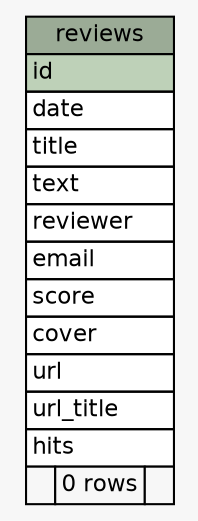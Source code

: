 // dot 2.38.0 on Mac OS X 10.9.4
// SchemaSpy rev 590
digraph "reviews" {
  graph [
    rankdir="RL"
    bgcolor="#f7f7f7"
    nodesep="0.18"
    ranksep="0.46"
    fontname="Helvetica"
    fontsize="11"
  ];
  node [
    fontname="Helvetica"
    fontsize="11"
    shape="plaintext"
  ];
  edge [
    arrowsize="0.8"
  ];
  "reviews" [
    label=<
    <TABLE BORDER="0" CELLBORDER="1" CELLSPACING="0" BGCOLOR="#ffffff">
      <TR><TD COLSPAN="3" BGCOLOR="#9bab96" ALIGN="CENTER">reviews</TD></TR>
      <TR><TD PORT="id" COLSPAN="3" BGCOLOR="#bed1b8" ALIGN="LEFT">id</TD></TR>
      <TR><TD PORT="date" COLSPAN="3" ALIGN="LEFT">date</TD></TR>
      <TR><TD PORT="title" COLSPAN="3" ALIGN="LEFT">title</TD></TR>
      <TR><TD PORT="text" COLSPAN="3" ALIGN="LEFT">text</TD></TR>
      <TR><TD PORT="reviewer" COLSPAN="3" ALIGN="LEFT">reviewer</TD></TR>
      <TR><TD PORT="email" COLSPAN="3" ALIGN="LEFT">email</TD></TR>
      <TR><TD PORT="score" COLSPAN="3" ALIGN="LEFT">score</TD></TR>
      <TR><TD PORT="cover" COLSPAN="3" ALIGN="LEFT">cover</TD></TR>
      <TR><TD PORT="url" COLSPAN="3" ALIGN="LEFT">url</TD></TR>
      <TR><TD PORT="url_title" COLSPAN="3" ALIGN="LEFT">url_title</TD></TR>
      <TR><TD PORT="hits" COLSPAN="3" ALIGN="LEFT">hits</TD></TR>
      <TR><TD ALIGN="LEFT" BGCOLOR="#f7f7f7">  </TD><TD ALIGN="RIGHT" BGCOLOR="#f7f7f7">0 rows</TD><TD ALIGN="RIGHT" BGCOLOR="#f7f7f7">  </TD></TR>
    </TABLE>>
    URL="tables/reviews.html"
    tooltip="reviews"
  ];
}
